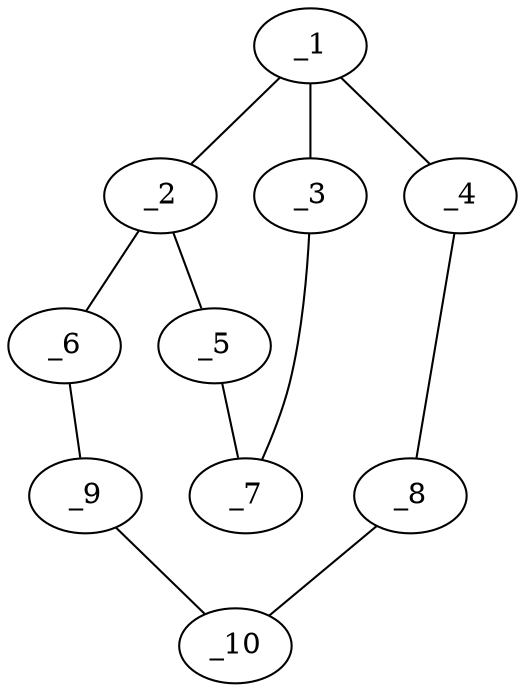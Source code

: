 graph molid66489 {
	_1	 [charge=0,
		chem=1,
		symbol="C  ",
		x="4.1881",
		y="0.5039"];
	_2	 [charge=0,
		chem=4,
		symbol="N  ",
		x="4.1931",
		y="-0.4961"];
	_1 -- _2	 [valence=1];
	_3	 [charge=0,
		chem=4,
		symbol="N  ",
		x="5.1376",
		y="0.8177"];
	_1 -- _3	 [valence=2];
	_4	 [charge=0,
		chem=1,
		symbol="C  ",
		x="3.4032",
		y="1.1235"];
	_1 -- _4	 [valence=1];
	_5	 [charge=0,
		chem=4,
		symbol="N  ",
		x="5.1457",
		y="-0.8004"];
	_2 -- _5	 [valence=1];
	_6	 [charge=0,
		chem=1,
		symbol="C  ",
		x="3.4144",
		y="-1.1235"];
	_2 -- _6	 [valence=1];
	_7	 [charge=0,
		chem=4,
		symbol="N  ",
		x="5.7294",
		y="0.0116"];
	_3 -- _7	 [valence=1];
	_8	 [charge=0,
		chem=1,
		symbol="C  ",
		x="2.4294",
		y="0.8961"];
	_4 -- _8	 [valence=1];
	_5 -- _7	 [valence=2];
	_9	 [charge=0,
		chem=1,
		symbol="C  ",
		x="2.4384",
		y="-0.9058"];
	_6 -- _9	 [valence=1];
	_10	 [charge=0,
		chem=1,
		symbol="C  ",
		x=2,
		y="-0.007"];
	_8 -- _10	 [valence=1];
	_9 -- _10	 [valence=1];
}
